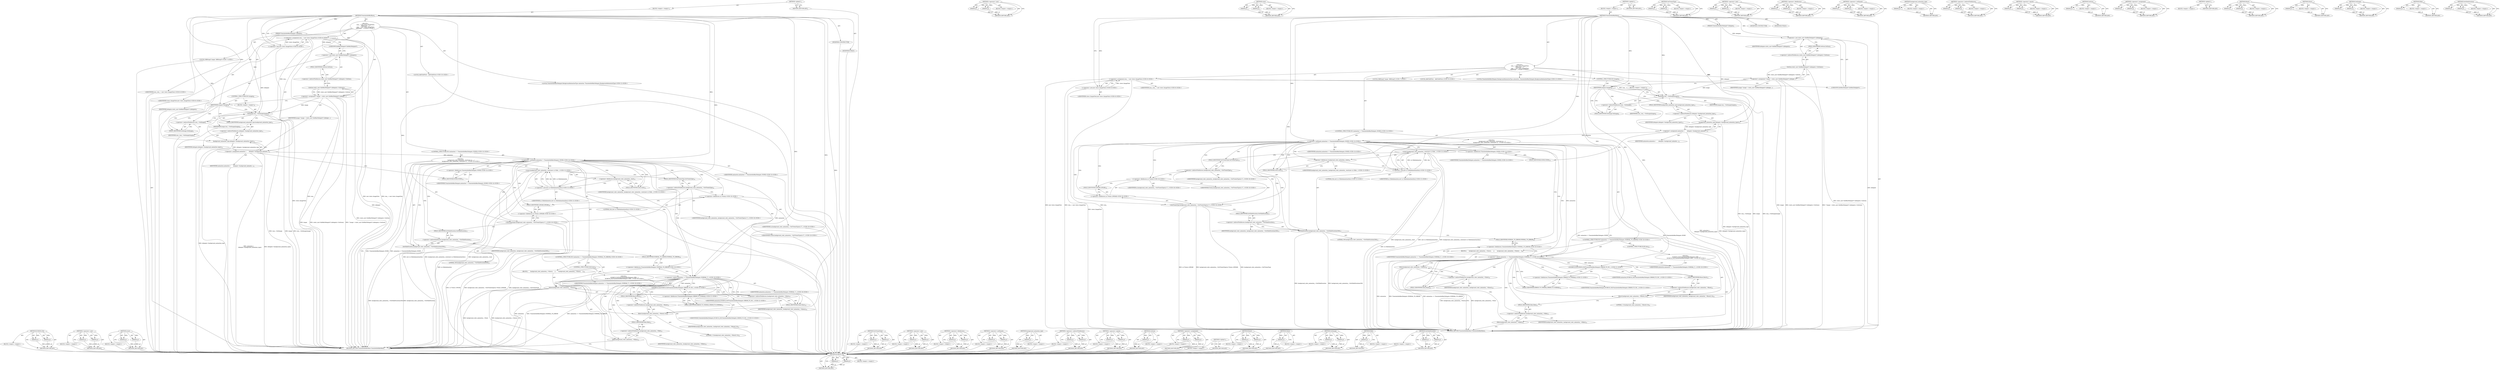 digraph "SetSlideDuration" {
vulnerable_201 [label=<(METHOD,DCHECK_EQ)>];
vulnerable_202 [label=<(PARAM,p1)>];
vulnerable_203 [label=<(PARAM,p2)>];
vulnerable_204 [label=<(BLOCK,&lt;empty&gt;,&lt;empty&gt;)>];
vulnerable_205 [label=<(METHOD_RETURN,ANY)>];
vulnerable_153 [label=<(METHOD,&lt;operator&gt;.cast)>];
vulnerable_154 [label=<(PARAM,p1)>];
vulnerable_155 [label=<(PARAM,p2)>];
vulnerable_156 [label=<(BLOCK,&lt;empty&gt;,&lt;empty&gt;)>];
vulnerable_157 [label=<(METHOD_RETURN,ANY)>];
vulnerable_177 [label=<(METHOD,reset)>];
vulnerable_178 [label=<(PARAM,p1)>];
vulnerable_179 [label=<(PARAM,p2)>];
vulnerable_180 [label=<(BLOCK,&lt;empty&gt;,&lt;empty&gt;)>];
vulnerable_181 [label=<(METHOD_RETURN,ANY)>];
vulnerable_6 [label=<(METHOD,&lt;global&gt;)<SUB>1</SUB>>];
vulnerable_7 [label=<(BLOCK,&lt;empty&gt;,&lt;empty&gt;)<SUB>1</SUB>>];
vulnerable_8 [label=<(METHOD,TranslateInfoBarBase)<SUB>1</SUB>>];
vulnerable_9 [label=<(PARAM,TranslateInfoBarDelegate* delegate)<SUB>2</SUB>>];
vulnerable_10 [label="<(BLOCK,{
   icon_ = new views::ImageView;
  SkBitmap* ...,{
   icon_ = new views::ImageView;
  SkBitmap* ...)<SUB>5</SUB>>"];
vulnerable_11 [label="<(&lt;operator&gt;.assignment,icon_ = new views::ImageView)<SUB>6</SUB>>"];
vulnerable_12 [label="<(IDENTIFIER,icon_,icon_ = new views::ImageView)<SUB>6</SUB>>"];
vulnerable_13 [label="<(&lt;operator&gt;.new,new views::ImageView)<SUB>6</SUB>>"];
vulnerable_14 [label="<(IDENTIFIER,views::ImageView,new views::ImageView)<SUB>6</SUB>>"];
vulnerable_15 [label="<(LOCAL,SkBitmap* image: SkBitmap*)<SUB>7</SUB>>"];
vulnerable_16 [label=<(&lt;operator&gt;.assignment,* image = static_cast&lt;InfoBarDelegate*&gt;(delegat...)<SUB>7</SUB>>];
vulnerable_17 [label=<(IDENTIFIER,image,* image = static_cast&lt;InfoBarDelegate*&gt;(delegat...)<SUB>7</SUB>>];
vulnerable_18 [label=<(GetIcon,static_cast&lt;InfoBarDelegate*&gt;(delegate)-&gt;GetIcon())<SUB>7</SUB>>];
vulnerable_19 [label=<(&lt;operator&gt;.indirectFieldAccess,static_cast&lt;InfoBarDelegate*&gt;(delegate)-&gt;GetIcon)<SUB>7</SUB>>];
vulnerable_20 [label=<(&lt;operator&gt;.cast,static_cast&lt;InfoBarDelegate*&gt;(delegate))<SUB>7</SUB>>];
vulnerable_21 [label=<(UNKNOWN,InfoBarDelegate*,InfoBarDelegate*)<SUB>7</SUB>>];
vulnerable_22 [label=<(IDENTIFIER,delegate,static_cast&lt;InfoBarDelegate*&gt;(delegate))<SUB>7</SUB>>];
vulnerable_23 [label=<(FIELD_IDENTIFIER,GetIcon,GetIcon)<SUB>7</SUB>>];
vulnerable_24 [label=<(CONTROL_STRUCTURE,IF,if (image))<SUB>8</SUB>>];
vulnerable_25 [label=<(IDENTIFIER,image,if (image))<SUB>8</SUB>>];
vulnerable_26 [label=<(BLOCK,&lt;empty&gt;,&lt;empty&gt;)<SUB>9</SUB>>];
vulnerable_27 [label=<(SetImage,icon_-&gt;SetImage(image))<SUB>9</SUB>>];
vulnerable_28 [label=<(&lt;operator&gt;.indirectFieldAccess,icon_-&gt;SetImage)<SUB>9</SUB>>];
vulnerable_29 [label=<(IDENTIFIER,icon_,icon_-&gt;SetImage(image))<SUB>9</SUB>>];
vulnerable_30 [label=<(FIELD_IDENTIFIER,SetImage,SetImage)<SUB>9</SUB>>];
vulnerable_31 [label=<(IDENTIFIER,image,icon_-&gt;SetImage(image))<SUB>9</SUB>>];
vulnerable_32 [label="<(LOCAL,AddChildView : AddChildView)<SUB>10</SUB>>"];
vulnerable_33 [label="<(LOCAL,TranslateInfoBarDelegate.BackgroundAnimationType animation: TranslateInfoBarDelegate.BackgroundAnimationType)<SUB>12</SUB>>"];
vulnerable_34 [label=<(&lt;operator&gt;.assignment,animation =
      delegate-&gt;background_animatio...)<SUB>12</SUB>>];
vulnerable_35 [label=<(IDENTIFIER,animation,animation =
      delegate-&gt;background_animatio...)<SUB>12</SUB>>];
vulnerable_36 [label=<(background_animation_type,delegate-&gt;background_animation_type())<SUB>13</SUB>>];
vulnerable_37 [label=<(&lt;operator&gt;.indirectFieldAccess,delegate-&gt;background_animation_type)<SUB>13</SUB>>];
vulnerable_38 [label=<(IDENTIFIER,delegate,delegate-&gt;background_animation_type())<SUB>13</SUB>>];
vulnerable_39 [label=<(FIELD_IDENTIFIER,background_animation_type,background_animation_type)<SUB>13</SUB>>];
vulnerable_40 [label="<(CONTROL_STRUCTURE,IF,if (animation != TranslateInfoBarDelegate::NONE))<SUB>14</SUB>>"];
vulnerable_41 [label="<(&lt;operator&gt;.notEquals,animation != TranslateInfoBarDelegate::NONE)<SUB>14</SUB>>"];
vulnerable_42 [label="<(IDENTIFIER,animation,animation != TranslateInfoBarDelegate::NONE)<SUB>14</SUB>>"];
vulnerable_43 [label="<(&lt;operator&gt;.fieldAccess,TranslateInfoBarDelegate::NONE)<SUB>14</SUB>>"];
vulnerable_44 [label="<(IDENTIFIER,TranslateInfoBarDelegate,animation != TranslateInfoBarDelegate::NONE)<SUB>14</SUB>>"];
vulnerable_45 [label=<(FIELD_IDENTIFIER,NONE,NONE)<SUB>14</SUB>>];
vulnerable_46 [label="<(BLOCK,{
    background_color_animation_.reset(new ui:...,{
    background_color_animation_.reset(new ui:...)<SUB>14</SUB>>"];
vulnerable_47 [label="<(reset,background_color_animation_.reset(new ui::Slide...)<SUB>15</SUB>>"];
vulnerable_48 [label=<(&lt;operator&gt;.fieldAccess,background_color_animation_.reset)<SUB>15</SUB>>];
vulnerable_49 [label="<(IDENTIFIER,background_color_animation_,background_color_animation_.reset(new ui::Slide...)<SUB>15</SUB>>"];
vulnerable_50 [label=<(FIELD_IDENTIFIER,reset,reset)<SUB>15</SUB>>];
vulnerable_51 [label="<(&lt;operator&gt;.new,new ui::SlideAnimation(this))<SUB>15</SUB>>"];
vulnerable_52 [label="<(IDENTIFIER,ui::SlideAnimation,new ui::SlideAnimation(this))<SUB>15</SUB>>"];
vulnerable_53 [label="<(LITERAL,this,new ui::SlideAnimation(this))<SUB>15</SUB>>"];
vulnerable_54 [label="<(SetTweenType,background_color_animation_-&gt;SetTweenType(ui::T...)<SUB>16</SUB>>"];
vulnerable_55 [label=<(&lt;operator&gt;.indirectFieldAccess,background_color_animation_-&gt;SetTweenType)<SUB>16</SUB>>];
vulnerable_56 [label="<(IDENTIFIER,background_color_animation_,background_color_animation_-&gt;SetTweenType(ui::T...)<SUB>16</SUB>>"];
vulnerable_57 [label=<(FIELD_IDENTIFIER,SetTweenType,SetTweenType)<SUB>16</SUB>>];
vulnerable_58 [label="<(&lt;operator&gt;.fieldAccess,ui::Tween::LINEAR)<SUB>16</SUB>>"];
vulnerable_59 [label="<(&lt;operator&gt;.fieldAccess,ui::Tween)<SUB>16</SUB>>"];
vulnerable_60 [label="<(IDENTIFIER,ui,background_color_animation_-&gt;SetTweenType(ui::T...)<SUB>16</SUB>>"];
vulnerable_61 [label="<(IDENTIFIER,Tween,background_color_animation_-&gt;SetTweenType(ui::T...)<SUB>16</SUB>>"];
vulnerable_62 [label=<(FIELD_IDENTIFIER,LINEAR,LINEAR)<SUB>16</SUB>>];
vulnerable_63 [label=<(SetSlideDuration,background_color_animation_-&gt;SetSlideDuration(500))<SUB>17</SUB>>];
vulnerable_64 [label=<(&lt;operator&gt;.indirectFieldAccess,background_color_animation_-&gt;SetSlideDuration)<SUB>17</SUB>>];
vulnerable_65 [label=<(IDENTIFIER,background_color_animation_,background_color_animation_-&gt;SetSlideDuration(500))<SUB>17</SUB>>];
vulnerable_66 [label=<(FIELD_IDENTIFIER,SetSlideDuration,SetSlideDuration)<SUB>17</SUB>>];
vulnerable_67 [label=<(LITERAL,500,background_color_animation_-&gt;SetSlideDuration(500))<SUB>17</SUB>>];
vulnerable_68 [label="<(CONTROL_STRUCTURE,IF,if (animation == TranslateInfoBarDelegate::NORMAL_TO_ERROR))<SUB>18</SUB>>"];
vulnerable_69 [label="<(&lt;operator&gt;.equals,animation == TranslateInfoBarDelegate::NORMAL_T...)<SUB>18</SUB>>"];
vulnerable_70 [label="<(IDENTIFIER,animation,animation == TranslateInfoBarDelegate::NORMAL_T...)<SUB>18</SUB>>"];
vulnerable_71 [label="<(&lt;operator&gt;.fieldAccess,TranslateInfoBarDelegate::NORMAL_TO_ERROR)<SUB>18</SUB>>"];
vulnerable_72 [label="<(IDENTIFIER,TranslateInfoBarDelegate,animation == TranslateInfoBarDelegate::NORMAL_T...)<SUB>18</SUB>>"];
vulnerable_73 [label=<(FIELD_IDENTIFIER,NORMAL_TO_ERROR,NORMAL_TO_ERROR)<SUB>18</SUB>>];
vulnerable_74 [label=<(BLOCK,{
      background_color_animation_-&gt;Show();
    },{
      background_color_animation_-&gt;Show();
    })<SUB>18</SUB>>];
vulnerable_75 [label=<(Show,background_color_animation_-&gt;Show())<SUB>19</SUB>>];
vulnerable_76 [label=<(&lt;operator&gt;.indirectFieldAccess,background_color_animation_-&gt;Show)<SUB>19</SUB>>];
vulnerable_77 [label=<(IDENTIFIER,background_color_animation_,background_color_animation_-&gt;Show())<SUB>19</SUB>>];
vulnerable_78 [label=<(FIELD_IDENTIFIER,Show,Show)<SUB>19</SUB>>];
vulnerable_79 [label=<(CONTROL_STRUCTURE,ELSE,else)<SUB>20</SUB>>];
vulnerable_80 [label="<(BLOCK,{
      DCHECK_EQ(TranslateInfoBarDelegate::ERR...,{
      DCHECK_EQ(TranslateInfoBarDelegate::ERR...)<SUB>20</SUB>>"];
vulnerable_81 [label="<(DCHECK_EQ,DCHECK_EQ(TranslateInfoBarDelegate::ERROR_TO_NO...)<SUB>21</SUB>>"];
vulnerable_82 [label="<(&lt;operator&gt;.fieldAccess,TranslateInfoBarDelegate::ERROR_TO_NORMAL)<SUB>21</SUB>>"];
vulnerable_83 [label="<(IDENTIFIER,TranslateInfoBarDelegate,DCHECK_EQ(TranslateInfoBarDelegate::ERROR_TO_NO...)<SUB>21</SUB>>"];
vulnerable_84 [label=<(FIELD_IDENTIFIER,ERROR_TO_NORMAL,ERROR_TO_NORMAL)<SUB>21</SUB>>];
vulnerable_85 [label="<(IDENTIFIER,animation,DCHECK_EQ(TranslateInfoBarDelegate::ERROR_TO_NO...)<SUB>21</SUB>>"];
vulnerable_86 [label=<(Reset,background_color_animation_-&gt;Reset(1.0))<SUB>22</SUB>>];
vulnerable_87 [label=<(&lt;operator&gt;.indirectFieldAccess,background_color_animation_-&gt;Reset)<SUB>22</SUB>>];
vulnerable_88 [label=<(IDENTIFIER,background_color_animation_,background_color_animation_-&gt;Reset(1.0))<SUB>22</SUB>>];
vulnerable_89 [label=<(FIELD_IDENTIFIER,Reset,Reset)<SUB>22</SUB>>];
vulnerable_90 [label=<(LITERAL,1.0,background_color_animation_-&gt;Reset(1.0))<SUB>22</SUB>>];
vulnerable_91 [label=<(Hide,background_color_animation_-&gt;Hide())<SUB>23</SUB>>];
vulnerable_92 [label=<(&lt;operator&gt;.indirectFieldAccess,background_color_animation_-&gt;Hide)<SUB>23</SUB>>];
vulnerable_93 [label=<(IDENTIFIER,background_color_animation_,background_color_animation_-&gt;Hide())<SUB>23</SUB>>];
vulnerable_94 [label=<(FIELD_IDENTIFIER,Hide,Hide)<SUB>23</SUB>>];
vulnerable_95 [label=<(MODIFIER,CONSTRUCTOR)>];
vulnerable_96 [label=<(MODIFIER,PUBLIC)>];
vulnerable_97 [label=<(METHOD_RETURN,TranslateInfoBarBase.TranslateInfoBarBase)<SUB>1</SUB>>];
vulnerable_99 [label=<(METHOD_RETURN,ANY)<SUB>1</SUB>>];
vulnerable_182 [label=<(METHOD,SetTweenType)>];
vulnerable_183 [label=<(PARAM,p1)>];
vulnerable_184 [label=<(PARAM,p2)>];
vulnerable_185 [label=<(BLOCK,&lt;empty&gt;,&lt;empty&gt;)>];
vulnerable_186 [label=<(METHOD_RETURN,ANY)>];
vulnerable_139 [label=<(METHOD,&lt;operator&gt;.new)>];
vulnerable_140 [label=<(PARAM,p1)>];
vulnerable_141 [label=<(PARAM,p2)>];
vulnerable_142 [label=<(BLOCK,&lt;empty&gt;,&lt;empty&gt;)>];
vulnerable_143 [label=<(METHOD_RETURN,ANY)>];
vulnerable_172 [label=<(METHOD,&lt;operator&gt;.fieldAccess)>];
vulnerable_173 [label=<(PARAM,p1)>];
vulnerable_174 [label=<(PARAM,p2)>];
vulnerable_175 [label=<(BLOCK,&lt;empty&gt;,&lt;empty&gt;)>];
vulnerable_176 [label=<(METHOD_RETURN,ANY)>];
vulnerable_167 [label=<(METHOD,&lt;operator&gt;.notEquals)>];
vulnerable_168 [label=<(PARAM,p1)>];
vulnerable_169 [label=<(PARAM,p2)>];
vulnerable_170 [label=<(BLOCK,&lt;empty&gt;,&lt;empty&gt;)>];
vulnerable_171 [label=<(METHOD_RETURN,ANY)>];
vulnerable_163 [label=<(METHOD,background_animation_type)>];
vulnerable_164 [label=<(PARAM,p1)>];
vulnerable_165 [label=<(BLOCK,&lt;empty&gt;,&lt;empty&gt;)>];
vulnerable_166 [label=<(METHOD_RETURN,ANY)>];
vulnerable_148 [label=<(METHOD,&lt;operator&gt;.indirectFieldAccess)>];
vulnerable_149 [label=<(PARAM,p1)>];
vulnerable_150 [label=<(PARAM,p2)>];
vulnerable_151 [label=<(BLOCK,&lt;empty&gt;,&lt;empty&gt;)>];
vulnerable_152 [label=<(METHOD_RETURN,ANY)>];
vulnerable_192 [label=<(METHOD,&lt;operator&gt;.equals)>];
vulnerable_193 [label=<(PARAM,p1)>];
vulnerable_194 [label=<(PARAM,p2)>];
vulnerable_195 [label=<(BLOCK,&lt;empty&gt;,&lt;empty&gt;)>];
vulnerable_196 [label=<(METHOD_RETURN,ANY)>];
vulnerable_144 [label=<(METHOD,GetIcon)>];
vulnerable_145 [label=<(PARAM,p1)>];
vulnerable_146 [label=<(BLOCK,&lt;empty&gt;,&lt;empty&gt;)>];
vulnerable_147 [label=<(METHOD_RETURN,ANY)>];
vulnerable_134 [label=<(METHOD,&lt;operator&gt;.assignment)>];
vulnerable_135 [label=<(PARAM,p1)>];
vulnerable_136 [label=<(PARAM,p2)>];
vulnerable_137 [label=<(BLOCK,&lt;empty&gt;,&lt;empty&gt;)>];
vulnerable_138 [label=<(METHOD_RETURN,ANY)>];
vulnerable_128 [label=<(METHOD,&lt;global&gt;)<SUB>1</SUB>>];
vulnerable_129 [label=<(BLOCK,&lt;empty&gt;,&lt;empty&gt;)>];
vulnerable_130 [label=<(METHOD_RETURN,ANY)>];
vulnerable_206 [label=<(METHOD,Reset)>];
vulnerable_207 [label=<(PARAM,p1)>];
vulnerable_208 [label=<(PARAM,p2)>];
vulnerable_209 [label=<(BLOCK,&lt;empty&gt;,&lt;empty&gt;)>];
vulnerable_210 [label=<(METHOD_RETURN,ANY)>];
vulnerable_197 [label=<(METHOD,Show)>];
vulnerable_198 [label=<(PARAM,p1)>];
vulnerable_199 [label=<(BLOCK,&lt;empty&gt;,&lt;empty&gt;)>];
vulnerable_200 [label=<(METHOD_RETURN,ANY)>];
vulnerable_158 [label=<(METHOD,SetImage)>];
vulnerable_159 [label=<(PARAM,p1)>];
vulnerable_160 [label=<(PARAM,p2)>];
vulnerable_161 [label=<(BLOCK,&lt;empty&gt;,&lt;empty&gt;)>];
vulnerable_162 [label=<(METHOD_RETURN,ANY)>];
vulnerable_211 [label=<(METHOD,Hide)>];
vulnerable_212 [label=<(PARAM,p1)>];
vulnerable_213 [label=<(BLOCK,&lt;empty&gt;,&lt;empty&gt;)>];
vulnerable_214 [label=<(METHOD_RETURN,ANY)>];
vulnerable_187 [label=<(METHOD,SetSlideDuration)>];
vulnerable_188 [label=<(PARAM,p1)>];
vulnerable_189 [label=<(PARAM,p2)>];
vulnerable_190 [label=<(BLOCK,&lt;empty&gt;,&lt;empty&gt;)>];
vulnerable_191 [label=<(METHOD_RETURN,ANY)>];
fixed_201 [label=<(METHOD,DCHECK_EQ)>];
fixed_202 [label=<(PARAM,p1)>];
fixed_203 [label=<(PARAM,p2)>];
fixed_204 [label=<(BLOCK,&lt;empty&gt;,&lt;empty&gt;)>];
fixed_205 [label=<(METHOD_RETURN,ANY)>];
fixed_153 [label=<(METHOD,&lt;operator&gt;.cast)>];
fixed_154 [label=<(PARAM,p1)>];
fixed_155 [label=<(PARAM,p2)>];
fixed_156 [label=<(BLOCK,&lt;empty&gt;,&lt;empty&gt;)>];
fixed_157 [label=<(METHOD_RETURN,ANY)>];
fixed_177 [label=<(METHOD,reset)>];
fixed_178 [label=<(PARAM,p1)>];
fixed_179 [label=<(PARAM,p2)>];
fixed_180 [label=<(BLOCK,&lt;empty&gt;,&lt;empty&gt;)>];
fixed_181 [label=<(METHOD_RETURN,ANY)>];
fixed_6 [label=<(METHOD,&lt;global&gt;)<SUB>1</SUB>>];
fixed_7 [label=<(BLOCK,&lt;empty&gt;,&lt;empty&gt;)<SUB>1</SUB>>];
fixed_8 [label=<(METHOD,TranslateInfoBarBase)<SUB>1</SUB>>];
fixed_9 [label=<(PARAM,TranslateInfoBarDelegate* delegate)<SUB>2</SUB>>];
fixed_10 [label="<(BLOCK,{
   icon_ = new views::ImageView;
  SkBitmap* ...,{
   icon_ = new views::ImageView;
  SkBitmap* ...)<SUB>5</SUB>>"];
fixed_11 [label="<(&lt;operator&gt;.assignment,icon_ = new views::ImageView)<SUB>6</SUB>>"];
fixed_12 [label="<(IDENTIFIER,icon_,icon_ = new views::ImageView)<SUB>6</SUB>>"];
fixed_13 [label="<(&lt;operator&gt;.new,new views::ImageView)<SUB>6</SUB>>"];
fixed_14 [label="<(IDENTIFIER,views::ImageView,new views::ImageView)<SUB>6</SUB>>"];
fixed_15 [label="<(LOCAL,SkBitmap* image: SkBitmap*)<SUB>7</SUB>>"];
fixed_16 [label=<(&lt;operator&gt;.assignment,* image = static_cast&lt;InfoBarDelegate*&gt;(delegat...)<SUB>7</SUB>>];
fixed_17 [label=<(IDENTIFIER,image,* image = static_cast&lt;InfoBarDelegate*&gt;(delegat...)<SUB>7</SUB>>];
fixed_18 [label=<(GetIcon,static_cast&lt;InfoBarDelegate*&gt;(delegate)-&gt;GetIcon())<SUB>7</SUB>>];
fixed_19 [label=<(&lt;operator&gt;.indirectFieldAccess,static_cast&lt;InfoBarDelegate*&gt;(delegate)-&gt;GetIcon)<SUB>7</SUB>>];
fixed_20 [label=<(&lt;operator&gt;.cast,static_cast&lt;InfoBarDelegate*&gt;(delegate))<SUB>7</SUB>>];
fixed_21 [label=<(UNKNOWN,InfoBarDelegate*,InfoBarDelegate*)<SUB>7</SUB>>];
fixed_22 [label=<(IDENTIFIER,delegate,static_cast&lt;InfoBarDelegate*&gt;(delegate))<SUB>7</SUB>>];
fixed_23 [label=<(FIELD_IDENTIFIER,GetIcon,GetIcon)<SUB>7</SUB>>];
fixed_24 [label=<(CONTROL_STRUCTURE,IF,if (image))<SUB>8</SUB>>];
fixed_25 [label=<(IDENTIFIER,image,if (image))<SUB>8</SUB>>];
fixed_26 [label=<(BLOCK,&lt;empty&gt;,&lt;empty&gt;)<SUB>9</SUB>>];
fixed_27 [label=<(SetImage,icon_-&gt;SetImage(image))<SUB>9</SUB>>];
fixed_28 [label=<(&lt;operator&gt;.indirectFieldAccess,icon_-&gt;SetImage)<SUB>9</SUB>>];
fixed_29 [label=<(IDENTIFIER,icon_,icon_-&gt;SetImage(image))<SUB>9</SUB>>];
fixed_30 [label=<(FIELD_IDENTIFIER,SetImage,SetImage)<SUB>9</SUB>>];
fixed_31 [label=<(IDENTIFIER,image,icon_-&gt;SetImage(image))<SUB>9</SUB>>];
fixed_32 [label="<(LOCAL,AddChildView : AddChildView)<SUB>10</SUB>>"];
fixed_33 [label="<(LOCAL,TranslateInfoBarDelegate.BackgroundAnimationType animation: TranslateInfoBarDelegate.BackgroundAnimationType)<SUB>12</SUB>>"];
fixed_34 [label=<(&lt;operator&gt;.assignment,animation =
      delegate-&gt;background_animatio...)<SUB>12</SUB>>];
fixed_35 [label=<(IDENTIFIER,animation,animation =
      delegate-&gt;background_animatio...)<SUB>12</SUB>>];
fixed_36 [label=<(background_animation_type,delegate-&gt;background_animation_type())<SUB>13</SUB>>];
fixed_37 [label=<(&lt;operator&gt;.indirectFieldAccess,delegate-&gt;background_animation_type)<SUB>13</SUB>>];
fixed_38 [label=<(IDENTIFIER,delegate,delegate-&gt;background_animation_type())<SUB>13</SUB>>];
fixed_39 [label=<(FIELD_IDENTIFIER,background_animation_type,background_animation_type)<SUB>13</SUB>>];
fixed_40 [label="<(CONTROL_STRUCTURE,IF,if (animation != TranslateInfoBarDelegate::NONE))<SUB>14</SUB>>"];
fixed_41 [label="<(&lt;operator&gt;.notEquals,animation != TranslateInfoBarDelegate::NONE)<SUB>14</SUB>>"];
fixed_42 [label="<(IDENTIFIER,animation,animation != TranslateInfoBarDelegate::NONE)<SUB>14</SUB>>"];
fixed_43 [label="<(&lt;operator&gt;.fieldAccess,TranslateInfoBarDelegate::NONE)<SUB>14</SUB>>"];
fixed_44 [label="<(IDENTIFIER,TranslateInfoBarDelegate,animation != TranslateInfoBarDelegate::NONE)<SUB>14</SUB>>"];
fixed_45 [label=<(FIELD_IDENTIFIER,NONE,NONE)<SUB>14</SUB>>];
fixed_46 [label="<(BLOCK,{
    background_color_animation_.reset(new ui:...,{
    background_color_animation_.reset(new ui:...)<SUB>14</SUB>>"];
fixed_47 [label="<(reset,background_color_animation_.reset(new ui::Slide...)<SUB>15</SUB>>"];
fixed_48 [label=<(&lt;operator&gt;.fieldAccess,background_color_animation_.reset)<SUB>15</SUB>>];
fixed_49 [label="<(IDENTIFIER,background_color_animation_,background_color_animation_.reset(new ui::Slide...)<SUB>15</SUB>>"];
fixed_50 [label=<(FIELD_IDENTIFIER,reset,reset)<SUB>15</SUB>>];
fixed_51 [label="<(&lt;operator&gt;.new,new ui::SlideAnimation(this))<SUB>15</SUB>>"];
fixed_52 [label="<(IDENTIFIER,ui::SlideAnimation,new ui::SlideAnimation(this))<SUB>15</SUB>>"];
fixed_53 [label="<(LITERAL,this,new ui::SlideAnimation(this))<SUB>15</SUB>>"];
fixed_54 [label="<(SetTweenType,background_color_animation_-&gt;SetTweenType(ui::T...)<SUB>16</SUB>>"];
fixed_55 [label=<(&lt;operator&gt;.indirectFieldAccess,background_color_animation_-&gt;SetTweenType)<SUB>16</SUB>>];
fixed_56 [label="<(IDENTIFIER,background_color_animation_,background_color_animation_-&gt;SetTweenType(ui::T...)<SUB>16</SUB>>"];
fixed_57 [label=<(FIELD_IDENTIFIER,SetTweenType,SetTweenType)<SUB>16</SUB>>];
fixed_58 [label="<(&lt;operator&gt;.fieldAccess,ui::Tween::LINEAR)<SUB>16</SUB>>"];
fixed_59 [label="<(&lt;operator&gt;.fieldAccess,ui::Tween)<SUB>16</SUB>>"];
fixed_60 [label="<(IDENTIFIER,ui,background_color_animation_-&gt;SetTweenType(ui::T...)<SUB>16</SUB>>"];
fixed_61 [label="<(IDENTIFIER,Tween,background_color_animation_-&gt;SetTweenType(ui::T...)<SUB>16</SUB>>"];
fixed_62 [label=<(FIELD_IDENTIFIER,LINEAR,LINEAR)<SUB>16</SUB>>];
fixed_63 [label=<(SetSlideDuration,background_color_animation_-&gt;SetSlideDuration(500))<SUB>17</SUB>>];
fixed_64 [label=<(&lt;operator&gt;.indirectFieldAccess,background_color_animation_-&gt;SetSlideDuration)<SUB>17</SUB>>];
fixed_65 [label=<(IDENTIFIER,background_color_animation_,background_color_animation_-&gt;SetSlideDuration(500))<SUB>17</SUB>>];
fixed_66 [label=<(FIELD_IDENTIFIER,SetSlideDuration,SetSlideDuration)<SUB>17</SUB>>];
fixed_67 [label=<(LITERAL,500,background_color_animation_-&gt;SetSlideDuration(500))<SUB>17</SUB>>];
fixed_68 [label="<(CONTROL_STRUCTURE,IF,if (animation == TranslateInfoBarDelegate::NORMAL_TO_ERROR))<SUB>18</SUB>>"];
fixed_69 [label="<(&lt;operator&gt;.equals,animation == TranslateInfoBarDelegate::NORMAL_T...)<SUB>18</SUB>>"];
fixed_70 [label="<(IDENTIFIER,animation,animation == TranslateInfoBarDelegate::NORMAL_T...)<SUB>18</SUB>>"];
fixed_71 [label="<(&lt;operator&gt;.fieldAccess,TranslateInfoBarDelegate::NORMAL_TO_ERROR)<SUB>18</SUB>>"];
fixed_72 [label="<(IDENTIFIER,TranslateInfoBarDelegate,animation == TranslateInfoBarDelegate::NORMAL_T...)<SUB>18</SUB>>"];
fixed_73 [label=<(FIELD_IDENTIFIER,NORMAL_TO_ERROR,NORMAL_TO_ERROR)<SUB>18</SUB>>];
fixed_74 [label=<(BLOCK,{
      background_color_animation_-&gt;Show();
    },{
      background_color_animation_-&gt;Show();
    })<SUB>18</SUB>>];
fixed_75 [label=<(Show,background_color_animation_-&gt;Show())<SUB>19</SUB>>];
fixed_76 [label=<(&lt;operator&gt;.indirectFieldAccess,background_color_animation_-&gt;Show)<SUB>19</SUB>>];
fixed_77 [label=<(IDENTIFIER,background_color_animation_,background_color_animation_-&gt;Show())<SUB>19</SUB>>];
fixed_78 [label=<(FIELD_IDENTIFIER,Show,Show)<SUB>19</SUB>>];
fixed_79 [label=<(CONTROL_STRUCTURE,ELSE,else)<SUB>20</SUB>>];
fixed_80 [label="<(BLOCK,{
      DCHECK_EQ(TranslateInfoBarDelegate::ERR...,{
      DCHECK_EQ(TranslateInfoBarDelegate::ERR...)<SUB>20</SUB>>"];
fixed_81 [label="<(DCHECK_EQ,DCHECK_EQ(TranslateInfoBarDelegate::ERROR_TO_NO...)<SUB>21</SUB>>"];
fixed_82 [label="<(&lt;operator&gt;.fieldAccess,TranslateInfoBarDelegate::ERROR_TO_NORMAL)<SUB>21</SUB>>"];
fixed_83 [label="<(IDENTIFIER,TranslateInfoBarDelegate,DCHECK_EQ(TranslateInfoBarDelegate::ERROR_TO_NO...)<SUB>21</SUB>>"];
fixed_84 [label=<(FIELD_IDENTIFIER,ERROR_TO_NORMAL,ERROR_TO_NORMAL)<SUB>21</SUB>>];
fixed_85 [label="<(IDENTIFIER,animation,DCHECK_EQ(TranslateInfoBarDelegate::ERROR_TO_NO...)<SUB>21</SUB>>"];
fixed_86 [label=<(Reset,background_color_animation_-&gt;Reset(1.0))<SUB>22</SUB>>];
fixed_87 [label=<(&lt;operator&gt;.indirectFieldAccess,background_color_animation_-&gt;Reset)<SUB>22</SUB>>];
fixed_88 [label=<(IDENTIFIER,background_color_animation_,background_color_animation_-&gt;Reset(1.0))<SUB>22</SUB>>];
fixed_89 [label=<(FIELD_IDENTIFIER,Reset,Reset)<SUB>22</SUB>>];
fixed_90 [label=<(LITERAL,1.0,background_color_animation_-&gt;Reset(1.0))<SUB>22</SUB>>];
fixed_91 [label=<(Hide,background_color_animation_-&gt;Hide())<SUB>23</SUB>>];
fixed_92 [label=<(&lt;operator&gt;.indirectFieldAccess,background_color_animation_-&gt;Hide)<SUB>23</SUB>>];
fixed_93 [label=<(IDENTIFIER,background_color_animation_,background_color_animation_-&gt;Hide())<SUB>23</SUB>>];
fixed_94 [label=<(FIELD_IDENTIFIER,Hide,Hide)<SUB>23</SUB>>];
fixed_95 [label=<(MODIFIER,CONSTRUCTOR)>];
fixed_96 [label=<(MODIFIER,PUBLIC)>];
fixed_97 [label=<(METHOD_RETURN,TranslateInfoBarBase.TranslateInfoBarBase)<SUB>1</SUB>>];
fixed_99 [label=<(METHOD_RETURN,ANY)<SUB>1</SUB>>];
fixed_182 [label=<(METHOD,SetTweenType)>];
fixed_183 [label=<(PARAM,p1)>];
fixed_184 [label=<(PARAM,p2)>];
fixed_185 [label=<(BLOCK,&lt;empty&gt;,&lt;empty&gt;)>];
fixed_186 [label=<(METHOD_RETURN,ANY)>];
fixed_139 [label=<(METHOD,&lt;operator&gt;.new)>];
fixed_140 [label=<(PARAM,p1)>];
fixed_141 [label=<(PARAM,p2)>];
fixed_142 [label=<(BLOCK,&lt;empty&gt;,&lt;empty&gt;)>];
fixed_143 [label=<(METHOD_RETURN,ANY)>];
fixed_172 [label=<(METHOD,&lt;operator&gt;.fieldAccess)>];
fixed_173 [label=<(PARAM,p1)>];
fixed_174 [label=<(PARAM,p2)>];
fixed_175 [label=<(BLOCK,&lt;empty&gt;,&lt;empty&gt;)>];
fixed_176 [label=<(METHOD_RETURN,ANY)>];
fixed_167 [label=<(METHOD,&lt;operator&gt;.notEquals)>];
fixed_168 [label=<(PARAM,p1)>];
fixed_169 [label=<(PARAM,p2)>];
fixed_170 [label=<(BLOCK,&lt;empty&gt;,&lt;empty&gt;)>];
fixed_171 [label=<(METHOD_RETURN,ANY)>];
fixed_163 [label=<(METHOD,background_animation_type)>];
fixed_164 [label=<(PARAM,p1)>];
fixed_165 [label=<(BLOCK,&lt;empty&gt;,&lt;empty&gt;)>];
fixed_166 [label=<(METHOD_RETURN,ANY)>];
fixed_148 [label=<(METHOD,&lt;operator&gt;.indirectFieldAccess)>];
fixed_149 [label=<(PARAM,p1)>];
fixed_150 [label=<(PARAM,p2)>];
fixed_151 [label=<(BLOCK,&lt;empty&gt;,&lt;empty&gt;)>];
fixed_152 [label=<(METHOD_RETURN,ANY)>];
fixed_192 [label=<(METHOD,&lt;operator&gt;.equals)>];
fixed_193 [label=<(PARAM,p1)>];
fixed_194 [label=<(PARAM,p2)>];
fixed_195 [label=<(BLOCK,&lt;empty&gt;,&lt;empty&gt;)>];
fixed_196 [label=<(METHOD_RETURN,ANY)>];
fixed_144 [label=<(METHOD,GetIcon)>];
fixed_145 [label=<(PARAM,p1)>];
fixed_146 [label=<(BLOCK,&lt;empty&gt;,&lt;empty&gt;)>];
fixed_147 [label=<(METHOD_RETURN,ANY)>];
fixed_134 [label=<(METHOD,&lt;operator&gt;.assignment)>];
fixed_135 [label=<(PARAM,p1)>];
fixed_136 [label=<(PARAM,p2)>];
fixed_137 [label=<(BLOCK,&lt;empty&gt;,&lt;empty&gt;)>];
fixed_138 [label=<(METHOD_RETURN,ANY)>];
fixed_128 [label=<(METHOD,&lt;global&gt;)<SUB>1</SUB>>];
fixed_129 [label=<(BLOCK,&lt;empty&gt;,&lt;empty&gt;)>];
fixed_130 [label=<(METHOD_RETURN,ANY)>];
fixed_206 [label=<(METHOD,Reset)>];
fixed_207 [label=<(PARAM,p1)>];
fixed_208 [label=<(PARAM,p2)>];
fixed_209 [label=<(BLOCK,&lt;empty&gt;,&lt;empty&gt;)>];
fixed_210 [label=<(METHOD_RETURN,ANY)>];
fixed_197 [label=<(METHOD,Show)>];
fixed_198 [label=<(PARAM,p1)>];
fixed_199 [label=<(BLOCK,&lt;empty&gt;,&lt;empty&gt;)>];
fixed_200 [label=<(METHOD_RETURN,ANY)>];
fixed_158 [label=<(METHOD,SetImage)>];
fixed_159 [label=<(PARAM,p1)>];
fixed_160 [label=<(PARAM,p2)>];
fixed_161 [label=<(BLOCK,&lt;empty&gt;,&lt;empty&gt;)>];
fixed_162 [label=<(METHOD_RETURN,ANY)>];
fixed_211 [label=<(METHOD,Hide)>];
fixed_212 [label=<(PARAM,p1)>];
fixed_213 [label=<(BLOCK,&lt;empty&gt;,&lt;empty&gt;)>];
fixed_214 [label=<(METHOD_RETURN,ANY)>];
fixed_187 [label=<(METHOD,SetSlideDuration)>];
fixed_188 [label=<(PARAM,p1)>];
fixed_189 [label=<(PARAM,p2)>];
fixed_190 [label=<(BLOCK,&lt;empty&gt;,&lt;empty&gt;)>];
fixed_191 [label=<(METHOD_RETURN,ANY)>];
vulnerable_201 -> vulnerable_202  [key=0, label="AST: "];
vulnerable_201 -> vulnerable_202  [key=1, label="DDG: "];
vulnerable_201 -> vulnerable_204  [key=0, label="AST: "];
vulnerable_201 -> vulnerable_203  [key=0, label="AST: "];
vulnerable_201 -> vulnerable_203  [key=1, label="DDG: "];
vulnerable_201 -> vulnerable_205  [key=0, label="AST: "];
vulnerable_201 -> vulnerable_205  [key=1, label="CFG: "];
vulnerable_202 -> vulnerable_205  [key=0, label="DDG: p1"];
vulnerable_203 -> vulnerable_205  [key=0, label="DDG: p2"];
vulnerable_153 -> vulnerable_154  [key=0, label="AST: "];
vulnerable_153 -> vulnerable_154  [key=1, label="DDG: "];
vulnerable_153 -> vulnerable_156  [key=0, label="AST: "];
vulnerable_153 -> vulnerable_155  [key=0, label="AST: "];
vulnerable_153 -> vulnerable_155  [key=1, label="DDG: "];
vulnerable_153 -> vulnerable_157  [key=0, label="AST: "];
vulnerable_153 -> vulnerable_157  [key=1, label="CFG: "];
vulnerable_154 -> vulnerable_157  [key=0, label="DDG: p1"];
vulnerable_155 -> vulnerable_157  [key=0, label="DDG: p2"];
vulnerable_177 -> vulnerable_178  [key=0, label="AST: "];
vulnerable_177 -> vulnerable_178  [key=1, label="DDG: "];
vulnerable_177 -> vulnerable_180  [key=0, label="AST: "];
vulnerable_177 -> vulnerable_179  [key=0, label="AST: "];
vulnerable_177 -> vulnerable_179  [key=1, label="DDG: "];
vulnerable_177 -> vulnerable_181  [key=0, label="AST: "];
vulnerable_177 -> vulnerable_181  [key=1, label="CFG: "];
vulnerable_178 -> vulnerable_181  [key=0, label="DDG: p1"];
vulnerable_179 -> vulnerable_181  [key=0, label="DDG: p2"];
vulnerable_6 -> vulnerable_7  [key=0, label="AST: "];
vulnerable_6 -> vulnerable_99  [key=0, label="AST: "];
vulnerable_6 -> vulnerable_99  [key=1, label="CFG: "];
vulnerable_7 -> vulnerable_8  [key=0, label="AST: "];
vulnerable_8 -> vulnerable_9  [key=0, label="AST: "];
vulnerable_8 -> vulnerable_9  [key=1, label="DDG: "];
vulnerable_8 -> vulnerable_10  [key=0, label="AST: "];
vulnerable_8 -> vulnerable_95  [key=0, label="AST: "];
vulnerable_8 -> vulnerable_96  [key=0, label="AST: "];
vulnerable_8 -> vulnerable_97  [key=0, label="AST: "];
vulnerable_8 -> vulnerable_13  [key=0, label="CFG: "];
vulnerable_8 -> vulnerable_13  [key=1, label="DDG: "];
vulnerable_8 -> vulnerable_25  [key=0, label="DDG: "];
vulnerable_8 -> vulnerable_36  [key=0, label="DDG: "];
vulnerable_8 -> vulnerable_41  [key=0, label="DDG: "];
vulnerable_8 -> vulnerable_27  [key=0, label="DDG: "];
vulnerable_8 -> vulnerable_63  [key=0, label="DDG: "];
vulnerable_8 -> vulnerable_20  [key=0, label="DDG: "];
vulnerable_8 -> vulnerable_51  [key=0, label="DDG: "];
vulnerable_8 -> vulnerable_69  [key=0, label="DDG: "];
vulnerable_8 -> vulnerable_81  [key=0, label="DDG: "];
vulnerable_8 -> vulnerable_86  [key=0, label="DDG: "];
vulnerable_9 -> vulnerable_36  [key=0, label="DDG: delegate"];
vulnerable_9 -> vulnerable_20  [key=0, label="DDG: delegate"];
vulnerable_10 -> vulnerable_11  [key=0, label="AST: "];
vulnerable_10 -> vulnerable_15  [key=0, label="AST: "];
vulnerable_10 -> vulnerable_16  [key=0, label="AST: "];
vulnerable_10 -> vulnerable_24  [key=0, label="AST: "];
vulnerable_10 -> vulnerable_32  [key=0, label="AST: "];
vulnerable_10 -> vulnerable_33  [key=0, label="AST: "];
vulnerable_10 -> vulnerable_34  [key=0, label="AST: "];
vulnerable_10 -> vulnerable_40  [key=0, label="AST: "];
vulnerable_11 -> vulnerable_12  [key=0, label="AST: "];
vulnerable_11 -> vulnerable_13  [key=0, label="AST: "];
vulnerable_11 -> vulnerable_21  [key=0, label="CFG: "];
vulnerable_11 -> vulnerable_97  [key=0, label="DDG: icon_"];
vulnerable_11 -> vulnerable_97  [key=1, label="DDG: new views::ImageView"];
vulnerable_11 -> vulnerable_97  [key=2, label="DDG: icon_ = new views::ImageView"];
vulnerable_11 -> vulnerable_27  [key=0, label="DDG: icon_"];
vulnerable_13 -> vulnerable_14  [key=0, label="AST: "];
vulnerable_13 -> vulnerable_11  [key=0, label="CFG: "];
vulnerable_13 -> vulnerable_11  [key=1, label="DDG: views::ImageView"];
vulnerable_13 -> vulnerable_97  [key=0, label="DDG: views::ImageView"];
vulnerable_16 -> vulnerable_17  [key=0, label="AST: "];
vulnerable_16 -> vulnerable_18  [key=0, label="AST: "];
vulnerable_16 -> vulnerable_25  [key=0, label="CFG: "];
vulnerable_16 -> vulnerable_97  [key=0, label="DDG: image"];
vulnerable_16 -> vulnerable_97  [key=1, label="DDG: static_cast&lt;InfoBarDelegate*&gt;(delegate)-&gt;GetIcon()"];
vulnerable_16 -> vulnerable_97  [key=2, label="DDG: * image = static_cast&lt;InfoBarDelegate*&gt;(delegate)-&gt;GetIcon()"];
vulnerable_16 -> vulnerable_27  [key=0, label="DDG: image"];
vulnerable_18 -> vulnerable_19  [key=0, label="AST: "];
vulnerable_18 -> vulnerable_16  [key=0, label="CFG: "];
vulnerable_18 -> vulnerable_16  [key=1, label="DDG: static_cast&lt;InfoBarDelegate*&gt;(delegate)-&gt;GetIcon"];
vulnerable_18 -> vulnerable_97  [key=0, label="DDG: static_cast&lt;InfoBarDelegate*&gt;(delegate)-&gt;GetIcon"];
vulnerable_19 -> vulnerable_20  [key=0, label="AST: "];
vulnerable_19 -> vulnerable_23  [key=0, label="AST: "];
vulnerable_19 -> vulnerable_18  [key=0, label="CFG: "];
vulnerable_20 -> vulnerable_21  [key=0, label="AST: "];
vulnerable_20 -> vulnerable_22  [key=0, label="AST: "];
vulnerable_20 -> vulnerable_23  [key=0, label="CFG: "];
vulnerable_20 -> vulnerable_97  [key=0, label="DDG: delegate"];
vulnerable_21 -> vulnerable_20  [key=0, label="CFG: "];
vulnerable_23 -> vulnerable_19  [key=0, label="CFG: "];
vulnerable_24 -> vulnerable_25  [key=0, label="AST: "];
vulnerable_24 -> vulnerable_26  [key=0, label="AST: "];
vulnerable_25 -> vulnerable_30  [key=0, label="CFG: "];
vulnerable_25 -> vulnerable_30  [key=1, label="CDG: "];
vulnerable_25 -> vulnerable_39  [key=0, label="CFG: "];
vulnerable_25 -> vulnerable_28  [key=0, label="CDG: "];
vulnerable_25 -> vulnerable_27  [key=0, label="CDG: "];
vulnerable_26 -> vulnerable_27  [key=0, label="AST: "];
vulnerable_27 -> vulnerable_28  [key=0, label="AST: "];
vulnerable_27 -> vulnerable_31  [key=0, label="AST: "];
vulnerable_27 -> vulnerable_39  [key=0, label="CFG: "];
vulnerable_27 -> vulnerable_97  [key=0, label="DDG: icon_-&gt;SetImage"];
vulnerable_27 -> vulnerable_97  [key=1, label="DDG: image"];
vulnerable_27 -> vulnerable_97  [key=2, label="DDG: icon_-&gt;SetImage(image)"];
vulnerable_28 -> vulnerable_29  [key=0, label="AST: "];
vulnerable_28 -> vulnerable_30  [key=0, label="AST: "];
vulnerable_28 -> vulnerable_27  [key=0, label="CFG: "];
vulnerable_30 -> vulnerable_28  [key=0, label="CFG: "];
vulnerable_34 -> vulnerable_35  [key=0, label="AST: "];
vulnerable_34 -> vulnerable_36  [key=0, label="AST: "];
vulnerable_34 -> vulnerable_45  [key=0, label="CFG: "];
vulnerable_34 -> vulnerable_97  [key=0, label="DDG: delegate-&gt;background_animation_type()"];
vulnerable_34 -> vulnerable_97  [key=1, label="DDG: animation =
      delegate-&gt;background_animation_type()"];
vulnerable_34 -> vulnerable_41  [key=0, label="DDG: animation"];
vulnerable_36 -> vulnerable_37  [key=0, label="AST: "];
vulnerable_36 -> vulnerable_34  [key=0, label="CFG: "];
vulnerable_36 -> vulnerable_34  [key=1, label="DDG: delegate-&gt;background_animation_type"];
vulnerable_36 -> vulnerable_97  [key=0, label="DDG: delegate-&gt;background_animation_type"];
vulnerable_37 -> vulnerable_38  [key=0, label="AST: "];
vulnerable_37 -> vulnerable_39  [key=0, label="AST: "];
vulnerable_37 -> vulnerable_36  [key=0, label="CFG: "];
vulnerable_39 -> vulnerable_37  [key=0, label="CFG: "];
vulnerable_40 -> vulnerable_41  [key=0, label="AST: "];
vulnerable_40 -> vulnerable_46  [key=0, label="AST: "];
vulnerable_41 -> vulnerable_42  [key=0, label="AST: "];
vulnerable_41 -> vulnerable_43  [key=0, label="AST: "];
vulnerable_41 -> vulnerable_97  [key=0, label="CFG: "];
vulnerable_41 -> vulnerable_97  [key=1, label="DDG: TranslateInfoBarDelegate::NONE"];
vulnerable_41 -> vulnerable_97  [key=2, label="DDG: animation != TranslateInfoBarDelegate::NONE"];
vulnerable_41 -> vulnerable_50  [key=0, label="CFG: "];
vulnerable_41 -> vulnerable_50  [key=1, label="CDG: "];
vulnerable_41 -> vulnerable_69  [key=0, label="DDG: animation"];
vulnerable_41 -> vulnerable_69  [key=1, label="CDG: "];
vulnerable_41 -> vulnerable_47  [key=0, label="CDG: "];
vulnerable_41 -> vulnerable_48  [key=0, label="CDG: "];
vulnerable_41 -> vulnerable_73  [key=0, label="CDG: "];
vulnerable_41 -> vulnerable_64  [key=0, label="CDG: "];
vulnerable_41 -> vulnerable_51  [key=0, label="CDG: "];
vulnerable_41 -> vulnerable_57  [key=0, label="CDG: "];
vulnerable_41 -> vulnerable_66  [key=0, label="CDG: "];
vulnerable_41 -> vulnerable_59  [key=0, label="CDG: "];
vulnerable_41 -> vulnerable_54  [key=0, label="CDG: "];
vulnerable_41 -> vulnerable_58  [key=0, label="CDG: "];
vulnerable_41 -> vulnerable_71  [key=0, label="CDG: "];
vulnerable_41 -> vulnerable_63  [key=0, label="CDG: "];
vulnerable_41 -> vulnerable_55  [key=0, label="CDG: "];
vulnerable_41 -> vulnerable_62  [key=0, label="CDG: "];
vulnerable_43 -> vulnerable_44  [key=0, label="AST: "];
vulnerable_43 -> vulnerable_45  [key=0, label="AST: "];
vulnerable_43 -> vulnerable_41  [key=0, label="CFG: "];
vulnerable_45 -> vulnerable_43  [key=0, label="CFG: "];
vulnerable_46 -> vulnerable_47  [key=0, label="AST: "];
vulnerable_46 -> vulnerable_54  [key=0, label="AST: "];
vulnerable_46 -> vulnerable_63  [key=0, label="AST: "];
vulnerable_46 -> vulnerable_68  [key=0, label="AST: "];
vulnerable_47 -> vulnerable_48  [key=0, label="AST: "];
vulnerable_47 -> vulnerable_51  [key=0, label="AST: "];
vulnerable_47 -> vulnerable_57  [key=0, label="CFG: "];
vulnerable_47 -> vulnerable_97  [key=0, label="DDG: background_color_animation_.reset"];
vulnerable_47 -> vulnerable_97  [key=1, label="DDG: new ui::SlideAnimation(this)"];
vulnerable_47 -> vulnerable_97  [key=2, label="DDG: background_color_animation_.reset(new ui::SlideAnimation(this))"];
vulnerable_48 -> vulnerable_49  [key=0, label="AST: "];
vulnerable_48 -> vulnerable_50  [key=0, label="AST: "];
vulnerable_48 -> vulnerable_51  [key=0, label="CFG: "];
vulnerable_50 -> vulnerable_48  [key=0, label="CFG: "];
vulnerable_51 -> vulnerable_52  [key=0, label="AST: "];
vulnerable_51 -> vulnerable_53  [key=0, label="AST: "];
vulnerable_51 -> vulnerable_47  [key=0, label="CFG: "];
vulnerable_51 -> vulnerable_47  [key=1, label="DDG: ui::SlideAnimation"];
vulnerable_51 -> vulnerable_47  [key=2, label="DDG: this"];
vulnerable_51 -> vulnerable_97  [key=0, label="DDG: ui::SlideAnimation"];
vulnerable_54 -> vulnerable_55  [key=0, label="AST: "];
vulnerable_54 -> vulnerable_58  [key=0, label="AST: "];
vulnerable_54 -> vulnerable_66  [key=0, label="CFG: "];
vulnerable_54 -> vulnerable_97  [key=0, label="DDG: background_color_animation_-&gt;SetTweenType"];
vulnerable_54 -> vulnerable_97  [key=1, label="DDG: ui::Tween::LINEAR"];
vulnerable_54 -> vulnerable_97  [key=2, label="DDG: background_color_animation_-&gt;SetTweenType(ui::Tween::LINEAR)"];
vulnerable_55 -> vulnerable_56  [key=0, label="AST: "];
vulnerable_55 -> vulnerable_57  [key=0, label="AST: "];
vulnerable_55 -> vulnerable_59  [key=0, label="CFG: "];
vulnerable_57 -> vulnerable_55  [key=0, label="CFG: "];
vulnerable_58 -> vulnerable_59  [key=0, label="AST: "];
vulnerable_58 -> vulnerable_62  [key=0, label="AST: "];
vulnerable_58 -> vulnerable_54  [key=0, label="CFG: "];
vulnerable_59 -> vulnerable_60  [key=0, label="AST: "];
vulnerable_59 -> vulnerable_61  [key=0, label="AST: "];
vulnerable_59 -> vulnerable_62  [key=0, label="CFG: "];
vulnerable_62 -> vulnerable_58  [key=0, label="CFG: "];
vulnerable_63 -> vulnerable_64  [key=0, label="AST: "];
vulnerable_63 -> vulnerable_67  [key=0, label="AST: "];
vulnerable_63 -> vulnerable_73  [key=0, label="CFG: "];
vulnerable_63 -> vulnerable_97  [key=0, label="DDG: background_color_animation_-&gt;SetSlideDuration"];
vulnerable_63 -> vulnerable_97  [key=1, label="DDG: background_color_animation_-&gt;SetSlideDuration(500)"];
vulnerable_64 -> vulnerable_65  [key=0, label="AST: "];
vulnerable_64 -> vulnerable_66  [key=0, label="AST: "];
vulnerable_64 -> vulnerable_63  [key=0, label="CFG: "];
vulnerable_66 -> vulnerable_64  [key=0, label="CFG: "];
vulnerable_68 -> vulnerable_69  [key=0, label="AST: "];
vulnerable_68 -> vulnerable_74  [key=0, label="AST: "];
vulnerable_68 -> vulnerable_79  [key=0, label="AST: "];
vulnerable_69 -> vulnerable_70  [key=0, label="AST: "];
vulnerable_69 -> vulnerable_71  [key=0, label="AST: "];
vulnerable_69 -> vulnerable_78  [key=0, label="CFG: "];
vulnerable_69 -> vulnerable_78  [key=1, label="CDG: "];
vulnerable_69 -> vulnerable_84  [key=0, label="CFG: "];
vulnerable_69 -> vulnerable_84  [key=1, label="CDG: "];
vulnerable_69 -> vulnerable_97  [key=0, label="DDG: animation"];
vulnerable_69 -> vulnerable_97  [key=1, label="DDG: TranslateInfoBarDelegate::NORMAL_TO_ERROR"];
vulnerable_69 -> vulnerable_97  [key=2, label="DDG: animation == TranslateInfoBarDelegate::NORMAL_TO_ERROR"];
vulnerable_69 -> vulnerable_81  [key=0, label="DDG: animation"];
vulnerable_69 -> vulnerable_81  [key=1, label="CDG: "];
vulnerable_69 -> vulnerable_94  [key=0, label="CDG: "];
vulnerable_69 -> vulnerable_89  [key=0, label="CDG: "];
vulnerable_69 -> vulnerable_75  [key=0, label="CDG: "];
vulnerable_69 -> vulnerable_92  [key=0, label="CDG: "];
vulnerable_69 -> vulnerable_76  [key=0, label="CDG: "];
vulnerable_69 -> vulnerable_87  [key=0, label="CDG: "];
vulnerable_69 -> vulnerable_91  [key=0, label="CDG: "];
vulnerable_69 -> vulnerable_82  [key=0, label="CDG: "];
vulnerable_69 -> vulnerable_86  [key=0, label="CDG: "];
vulnerable_71 -> vulnerable_72  [key=0, label="AST: "];
vulnerable_71 -> vulnerable_73  [key=0, label="AST: "];
vulnerable_71 -> vulnerable_69  [key=0, label="CFG: "];
vulnerable_73 -> vulnerable_71  [key=0, label="CFG: "];
vulnerable_74 -> vulnerable_75  [key=0, label="AST: "];
vulnerable_75 -> vulnerable_76  [key=0, label="AST: "];
vulnerable_75 -> vulnerable_97  [key=0, label="CFG: "];
vulnerable_75 -> vulnerable_97  [key=1, label="DDG: background_color_animation_-&gt;Show"];
vulnerable_75 -> vulnerable_97  [key=2, label="DDG: background_color_animation_-&gt;Show()"];
vulnerable_76 -> vulnerable_77  [key=0, label="AST: "];
vulnerable_76 -> vulnerable_78  [key=0, label="AST: "];
vulnerable_76 -> vulnerable_75  [key=0, label="CFG: "];
vulnerable_78 -> vulnerable_76  [key=0, label="CFG: "];
vulnerable_79 -> vulnerable_80  [key=0, label="AST: "];
vulnerable_80 -> vulnerable_81  [key=0, label="AST: "];
vulnerable_80 -> vulnerable_86  [key=0, label="AST: "];
vulnerable_80 -> vulnerable_91  [key=0, label="AST: "];
vulnerable_81 -> vulnerable_82  [key=0, label="AST: "];
vulnerable_81 -> vulnerable_85  [key=0, label="AST: "];
vulnerable_81 -> vulnerable_89  [key=0, label="CFG: "];
vulnerable_82 -> vulnerable_83  [key=0, label="AST: "];
vulnerable_82 -> vulnerable_84  [key=0, label="AST: "];
vulnerable_82 -> vulnerable_81  [key=0, label="CFG: "];
vulnerable_84 -> vulnerable_82  [key=0, label="CFG: "];
vulnerable_86 -> vulnerable_87  [key=0, label="AST: "];
vulnerable_86 -> vulnerable_90  [key=0, label="AST: "];
vulnerable_86 -> vulnerable_94  [key=0, label="CFG: "];
vulnerable_87 -> vulnerable_88  [key=0, label="AST: "];
vulnerable_87 -> vulnerable_89  [key=0, label="AST: "];
vulnerable_87 -> vulnerable_86  [key=0, label="CFG: "];
vulnerable_89 -> vulnerable_87  [key=0, label="CFG: "];
vulnerable_91 -> vulnerable_92  [key=0, label="AST: "];
vulnerable_91 -> vulnerable_97  [key=0, label="CFG: "];
vulnerable_92 -> vulnerable_93  [key=0, label="AST: "];
vulnerable_92 -> vulnerable_94  [key=0, label="AST: "];
vulnerable_92 -> vulnerable_91  [key=0, label="CFG: "];
vulnerable_94 -> vulnerable_92  [key=0, label="CFG: "];
vulnerable_182 -> vulnerable_183  [key=0, label="AST: "];
vulnerable_182 -> vulnerable_183  [key=1, label="DDG: "];
vulnerable_182 -> vulnerable_185  [key=0, label="AST: "];
vulnerable_182 -> vulnerable_184  [key=0, label="AST: "];
vulnerable_182 -> vulnerable_184  [key=1, label="DDG: "];
vulnerable_182 -> vulnerable_186  [key=0, label="AST: "];
vulnerable_182 -> vulnerable_186  [key=1, label="CFG: "];
vulnerable_183 -> vulnerable_186  [key=0, label="DDG: p1"];
vulnerable_184 -> vulnerable_186  [key=0, label="DDG: p2"];
vulnerable_139 -> vulnerable_140  [key=0, label="AST: "];
vulnerable_139 -> vulnerable_140  [key=1, label="DDG: "];
vulnerable_139 -> vulnerable_142  [key=0, label="AST: "];
vulnerable_139 -> vulnerable_141  [key=0, label="AST: "];
vulnerable_139 -> vulnerable_141  [key=1, label="DDG: "];
vulnerable_139 -> vulnerable_143  [key=0, label="AST: "];
vulnerable_139 -> vulnerable_143  [key=1, label="CFG: "];
vulnerable_140 -> vulnerable_143  [key=0, label="DDG: p1"];
vulnerable_141 -> vulnerable_143  [key=0, label="DDG: p2"];
vulnerable_172 -> vulnerable_173  [key=0, label="AST: "];
vulnerable_172 -> vulnerable_173  [key=1, label="DDG: "];
vulnerable_172 -> vulnerable_175  [key=0, label="AST: "];
vulnerable_172 -> vulnerable_174  [key=0, label="AST: "];
vulnerable_172 -> vulnerable_174  [key=1, label="DDG: "];
vulnerable_172 -> vulnerable_176  [key=0, label="AST: "];
vulnerable_172 -> vulnerable_176  [key=1, label="CFG: "];
vulnerable_173 -> vulnerable_176  [key=0, label="DDG: p1"];
vulnerable_174 -> vulnerable_176  [key=0, label="DDG: p2"];
vulnerable_167 -> vulnerable_168  [key=0, label="AST: "];
vulnerable_167 -> vulnerable_168  [key=1, label="DDG: "];
vulnerable_167 -> vulnerable_170  [key=0, label="AST: "];
vulnerable_167 -> vulnerable_169  [key=0, label="AST: "];
vulnerable_167 -> vulnerable_169  [key=1, label="DDG: "];
vulnerable_167 -> vulnerable_171  [key=0, label="AST: "];
vulnerable_167 -> vulnerable_171  [key=1, label="CFG: "];
vulnerable_168 -> vulnerable_171  [key=0, label="DDG: p1"];
vulnerable_169 -> vulnerable_171  [key=0, label="DDG: p2"];
vulnerable_163 -> vulnerable_164  [key=0, label="AST: "];
vulnerable_163 -> vulnerable_164  [key=1, label="DDG: "];
vulnerable_163 -> vulnerable_165  [key=0, label="AST: "];
vulnerable_163 -> vulnerable_166  [key=0, label="AST: "];
vulnerable_163 -> vulnerable_166  [key=1, label="CFG: "];
vulnerable_164 -> vulnerable_166  [key=0, label="DDG: p1"];
vulnerable_148 -> vulnerable_149  [key=0, label="AST: "];
vulnerable_148 -> vulnerable_149  [key=1, label="DDG: "];
vulnerable_148 -> vulnerable_151  [key=0, label="AST: "];
vulnerable_148 -> vulnerable_150  [key=0, label="AST: "];
vulnerable_148 -> vulnerable_150  [key=1, label="DDG: "];
vulnerable_148 -> vulnerable_152  [key=0, label="AST: "];
vulnerable_148 -> vulnerable_152  [key=1, label="CFG: "];
vulnerable_149 -> vulnerable_152  [key=0, label="DDG: p1"];
vulnerable_150 -> vulnerable_152  [key=0, label="DDG: p2"];
vulnerable_192 -> vulnerable_193  [key=0, label="AST: "];
vulnerable_192 -> vulnerable_193  [key=1, label="DDG: "];
vulnerable_192 -> vulnerable_195  [key=0, label="AST: "];
vulnerable_192 -> vulnerable_194  [key=0, label="AST: "];
vulnerable_192 -> vulnerable_194  [key=1, label="DDG: "];
vulnerable_192 -> vulnerable_196  [key=0, label="AST: "];
vulnerable_192 -> vulnerable_196  [key=1, label="CFG: "];
vulnerable_193 -> vulnerable_196  [key=0, label="DDG: p1"];
vulnerable_194 -> vulnerable_196  [key=0, label="DDG: p2"];
vulnerable_144 -> vulnerable_145  [key=0, label="AST: "];
vulnerable_144 -> vulnerable_145  [key=1, label="DDG: "];
vulnerable_144 -> vulnerable_146  [key=0, label="AST: "];
vulnerable_144 -> vulnerable_147  [key=0, label="AST: "];
vulnerable_144 -> vulnerable_147  [key=1, label="CFG: "];
vulnerable_145 -> vulnerable_147  [key=0, label="DDG: p1"];
vulnerable_134 -> vulnerable_135  [key=0, label="AST: "];
vulnerable_134 -> vulnerable_135  [key=1, label="DDG: "];
vulnerable_134 -> vulnerable_137  [key=0, label="AST: "];
vulnerable_134 -> vulnerable_136  [key=0, label="AST: "];
vulnerable_134 -> vulnerable_136  [key=1, label="DDG: "];
vulnerable_134 -> vulnerable_138  [key=0, label="AST: "];
vulnerable_134 -> vulnerable_138  [key=1, label="CFG: "];
vulnerable_135 -> vulnerable_138  [key=0, label="DDG: p1"];
vulnerable_136 -> vulnerable_138  [key=0, label="DDG: p2"];
vulnerable_128 -> vulnerable_129  [key=0, label="AST: "];
vulnerable_128 -> vulnerable_130  [key=0, label="AST: "];
vulnerable_128 -> vulnerable_130  [key=1, label="CFG: "];
vulnerable_206 -> vulnerable_207  [key=0, label="AST: "];
vulnerable_206 -> vulnerable_207  [key=1, label="DDG: "];
vulnerable_206 -> vulnerable_209  [key=0, label="AST: "];
vulnerable_206 -> vulnerable_208  [key=0, label="AST: "];
vulnerable_206 -> vulnerable_208  [key=1, label="DDG: "];
vulnerable_206 -> vulnerable_210  [key=0, label="AST: "];
vulnerable_206 -> vulnerable_210  [key=1, label="CFG: "];
vulnerable_207 -> vulnerable_210  [key=0, label="DDG: p1"];
vulnerable_208 -> vulnerable_210  [key=0, label="DDG: p2"];
vulnerable_197 -> vulnerable_198  [key=0, label="AST: "];
vulnerable_197 -> vulnerable_198  [key=1, label="DDG: "];
vulnerable_197 -> vulnerable_199  [key=0, label="AST: "];
vulnerable_197 -> vulnerable_200  [key=0, label="AST: "];
vulnerable_197 -> vulnerable_200  [key=1, label="CFG: "];
vulnerable_198 -> vulnerable_200  [key=0, label="DDG: p1"];
vulnerable_158 -> vulnerable_159  [key=0, label="AST: "];
vulnerable_158 -> vulnerable_159  [key=1, label="DDG: "];
vulnerable_158 -> vulnerable_161  [key=0, label="AST: "];
vulnerable_158 -> vulnerable_160  [key=0, label="AST: "];
vulnerable_158 -> vulnerable_160  [key=1, label="DDG: "];
vulnerable_158 -> vulnerable_162  [key=0, label="AST: "];
vulnerable_158 -> vulnerable_162  [key=1, label="CFG: "];
vulnerable_159 -> vulnerable_162  [key=0, label="DDG: p1"];
vulnerable_160 -> vulnerable_162  [key=0, label="DDG: p2"];
vulnerable_211 -> vulnerable_212  [key=0, label="AST: "];
vulnerable_211 -> vulnerable_212  [key=1, label="DDG: "];
vulnerable_211 -> vulnerable_213  [key=0, label="AST: "];
vulnerable_211 -> vulnerable_214  [key=0, label="AST: "];
vulnerable_211 -> vulnerable_214  [key=1, label="CFG: "];
vulnerable_212 -> vulnerable_214  [key=0, label="DDG: p1"];
vulnerable_187 -> vulnerable_188  [key=0, label="AST: "];
vulnerable_187 -> vulnerable_188  [key=1, label="DDG: "];
vulnerable_187 -> vulnerable_190  [key=0, label="AST: "];
vulnerable_187 -> vulnerable_189  [key=0, label="AST: "];
vulnerable_187 -> vulnerable_189  [key=1, label="DDG: "];
vulnerable_187 -> vulnerable_191  [key=0, label="AST: "];
vulnerable_187 -> vulnerable_191  [key=1, label="CFG: "];
vulnerable_188 -> vulnerable_191  [key=0, label="DDG: p1"];
vulnerable_189 -> vulnerable_191  [key=0, label="DDG: p2"];
fixed_201 -> fixed_202  [key=0, label="AST: "];
fixed_201 -> fixed_202  [key=1, label="DDG: "];
fixed_201 -> fixed_204  [key=0, label="AST: "];
fixed_201 -> fixed_203  [key=0, label="AST: "];
fixed_201 -> fixed_203  [key=1, label="DDG: "];
fixed_201 -> fixed_205  [key=0, label="AST: "];
fixed_201 -> fixed_205  [key=1, label="CFG: "];
fixed_202 -> fixed_205  [key=0, label="DDG: p1"];
fixed_203 -> fixed_205  [key=0, label="DDG: p2"];
fixed_204 -> vulnerable_201  [key=0];
fixed_205 -> vulnerable_201  [key=0];
fixed_153 -> fixed_154  [key=0, label="AST: "];
fixed_153 -> fixed_154  [key=1, label="DDG: "];
fixed_153 -> fixed_156  [key=0, label="AST: "];
fixed_153 -> fixed_155  [key=0, label="AST: "];
fixed_153 -> fixed_155  [key=1, label="DDG: "];
fixed_153 -> fixed_157  [key=0, label="AST: "];
fixed_153 -> fixed_157  [key=1, label="CFG: "];
fixed_154 -> fixed_157  [key=0, label="DDG: p1"];
fixed_155 -> fixed_157  [key=0, label="DDG: p2"];
fixed_156 -> vulnerable_201  [key=0];
fixed_157 -> vulnerable_201  [key=0];
fixed_177 -> fixed_178  [key=0, label="AST: "];
fixed_177 -> fixed_178  [key=1, label="DDG: "];
fixed_177 -> fixed_180  [key=0, label="AST: "];
fixed_177 -> fixed_179  [key=0, label="AST: "];
fixed_177 -> fixed_179  [key=1, label="DDG: "];
fixed_177 -> fixed_181  [key=0, label="AST: "];
fixed_177 -> fixed_181  [key=1, label="CFG: "];
fixed_178 -> fixed_181  [key=0, label="DDG: p1"];
fixed_179 -> fixed_181  [key=0, label="DDG: p2"];
fixed_180 -> vulnerable_201  [key=0];
fixed_181 -> vulnerable_201  [key=0];
fixed_6 -> fixed_7  [key=0, label="AST: "];
fixed_6 -> fixed_99  [key=0, label="AST: "];
fixed_6 -> fixed_99  [key=1, label="CFG: "];
fixed_7 -> fixed_8  [key=0, label="AST: "];
fixed_8 -> fixed_9  [key=0, label="AST: "];
fixed_8 -> fixed_9  [key=1, label="DDG: "];
fixed_8 -> fixed_10  [key=0, label="AST: "];
fixed_8 -> fixed_95  [key=0, label="AST: "];
fixed_8 -> fixed_96  [key=0, label="AST: "];
fixed_8 -> fixed_97  [key=0, label="AST: "];
fixed_8 -> fixed_13  [key=0, label="CFG: "];
fixed_8 -> fixed_13  [key=1, label="DDG: "];
fixed_8 -> fixed_25  [key=0, label="DDG: "];
fixed_8 -> fixed_36  [key=0, label="DDG: "];
fixed_8 -> fixed_41  [key=0, label="DDG: "];
fixed_8 -> fixed_27  [key=0, label="DDG: "];
fixed_8 -> fixed_63  [key=0, label="DDG: "];
fixed_8 -> fixed_20  [key=0, label="DDG: "];
fixed_8 -> fixed_51  [key=0, label="DDG: "];
fixed_8 -> fixed_69  [key=0, label="DDG: "];
fixed_8 -> fixed_81  [key=0, label="DDG: "];
fixed_8 -> fixed_86  [key=0, label="DDG: "];
fixed_9 -> fixed_36  [key=0, label="DDG: delegate"];
fixed_9 -> fixed_20  [key=0, label="DDG: delegate"];
fixed_10 -> fixed_11  [key=0, label="AST: "];
fixed_10 -> fixed_15  [key=0, label="AST: "];
fixed_10 -> fixed_16  [key=0, label="AST: "];
fixed_10 -> fixed_24  [key=0, label="AST: "];
fixed_10 -> fixed_32  [key=0, label="AST: "];
fixed_10 -> fixed_33  [key=0, label="AST: "];
fixed_10 -> fixed_34  [key=0, label="AST: "];
fixed_10 -> fixed_40  [key=0, label="AST: "];
fixed_11 -> fixed_12  [key=0, label="AST: "];
fixed_11 -> fixed_13  [key=0, label="AST: "];
fixed_11 -> fixed_21  [key=0, label="CFG: "];
fixed_11 -> fixed_97  [key=0, label="DDG: icon_"];
fixed_11 -> fixed_97  [key=1, label="DDG: new views::ImageView"];
fixed_11 -> fixed_97  [key=2, label="DDG: icon_ = new views::ImageView"];
fixed_11 -> fixed_27  [key=0, label="DDG: icon_"];
fixed_12 -> vulnerable_201  [key=0];
fixed_13 -> fixed_14  [key=0, label="AST: "];
fixed_13 -> fixed_11  [key=0, label="CFG: "];
fixed_13 -> fixed_11  [key=1, label="DDG: views::ImageView"];
fixed_13 -> fixed_97  [key=0, label="DDG: views::ImageView"];
fixed_14 -> vulnerable_201  [key=0];
fixed_15 -> vulnerable_201  [key=0];
fixed_16 -> fixed_17  [key=0, label="AST: "];
fixed_16 -> fixed_18  [key=0, label="AST: "];
fixed_16 -> fixed_25  [key=0, label="CFG: "];
fixed_16 -> fixed_97  [key=0, label="DDG: image"];
fixed_16 -> fixed_97  [key=1, label="DDG: static_cast&lt;InfoBarDelegate*&gt;(delegate)-&gt;GetIcon()"];
fixed_16 -> fixed_97  [key=2, label="DDG: * image = static_cast&lt;InfoBarDelegate*&gt;(delegate)-&gt;GetIcon()"];
fixed_16 -> fixed_27  [key=0, label="DDG: image"];
fixed_17 -> vulnerable_201  [key=0];
fixed_18 -> fixed_19  [key=0, label="AST: "];
fixed_18 -> fixed_16  [key=0, label="CFG: "];
fixed_18 -> fixed_16  [key=1, label="DDG: static_cast&lt;InfoBarDelegate*&gt;(delegate)-&gt;GetIcon"];
fixed_18 -> fixed_97  [key=0, label="DDG: static_cast&lt;InfoBarDelegate*&gt;(delegate)-&gt;GetIcon"];
fixed_19 -> fixed_20  [key=0, label="AST: "];
fixed_19 -> fixed_23  [key=0, label="AST: "];
fixed_19 -> fixed_18  [key=0, label="CFG: "];
fixed_20 -> fixed_21  [key=0, label="AST: "];
fixed_20 -> fixed_22  [key=0, label="AST: "];
fixed_20 -> fixed_23  [key=0, label="CFG: "];
fixed_20 -> fixed_97  [key=0, label="DDG: delegate"];
fixed_21 -> fixed_20  [key=0, label="CFG: "];
fixed_22 -> vulnerable_201  [key=0];
fixed_23 -> fixed_19  [key=0, label="CFG: "];
fixed_24 -> fixed_25  [key=0, label="AST: "];
fixed_24 -> fixed_26  [key=0, label="AST: "];
fixed_25 -> fixed_30  [key=0, label="CFG: "];
fixed_25 -> fixed_30  [key=1, label="CDG: "];
fixed_25 -> fixed_39  [key=0, label="CFG: "];
fixed_25 -> fixed_28  [key=0, label="CDG: "];
fixed_25 -> fixed_27  [key=0, label="CDG: "];
fixed_26 -> fixed_27  [key=0, label="AST: "];
fixed_27 -> fixed_28  [key=0, label="AST: "];
fixed_27 -> fixed_31  [key=0, label="AST: "];
fixed_27 -> fixed_39  [key=0, label="CFG: "];
fixed_27 -> fixed_97  [key=0, label="DDG: icon_-&gt;SetImage"];
fixed_27 -> fixed_97  [key=1, label="DDG: image"];
fixed_27 -> fixed_97  [key=2, label="DDG: icon_-&gt;SetImage(image)"];
fixed_28 -> fixed_29  [key=0, label="AST: "];
fixed_28 -> fixed_30  [key=0, label="AST: "];
fixed_28 -> fixed_27  [key=0, label="CFG: "];
fixed_29 -> vulnerable_201  [key=0];
fixed_30 -> fixed_28  [key=0, label="CFG: "];
fixed_31 -> vulnerable_201  [key=0];
fixed_32 -> vulnerable_201  [key=0];
fixed_33 -> vulnerable_201  [key=0];
fixed_34 -> fixed_35  [key=0, label="AST: "];
fixed_34 -> fixed_36  [key=0, label="AST: "];
fixed_34 -> fixed_45  [key=0, label="CFG: "];
fixed_34 -> fixed_97  [key=0, label="DDG: delegate-&gt;background_animation_type()"];
fixed_34 -> fixed_97  [key=1, label="DDG: animation =
      delegate-&gt;background_animation_type()"];
fixed_34 -> fixed_41  [key=0, label="DDG: animation"];
fixed_35 -> vulnerable_201  [key=0];
fixed_36 -> fixed_37  [key=0, label="AST: "];
fixed_36 -> fixed_34  [key=0, label="CFG: "];
fixed_36 -> fixed_34  [key=1, label="DDG: delegate-&gt;background_animation_type"];
fixed_36 -> fixed_97  [key=0, label="DDG: delegate-&gt;background_animation_type"];
fixed_37 -> fixed_38  [key=0, label="AST: "];
fixed_37 -> fixed_39  [key=0, label="AST: "];
fixed_37 -> fixed_36  [key=0, label="CFG: "];
fixed_38 -> vulnerable_201  [key=0];
fixed_39 -> fixed_37  [key=0, label="CFG: "];
fixed_40 -> fixed_41  [key=0, label="AST: "];
fixed_40 -> fixed_46  [key=0, label="AST: "];
fixed_41 -> fixed_42  [key=0, label="AST: "];
fixed_41 -> fixed_43  [key=0, label="AST: "];
fixed_41 -> fixed_97  [key=0, label="CFG: "];
fixed_41 -> fixed_97  [key=1, label="DDG: TranslateInfoBarDelegate::NONE"];
fixed_41 -> fixed_97  [key=2, label="DDG: animation != TranslateInfoBarDelegate::NONE"];
fixed_41 -> fixed_50  [key=0, label="CFG: "];
fixed_41 -> fixed_50  [key=1, label="CDG: "];
fixed_41 -> fixed_69  [key=0, label="DDG: animation"];
fixed_41 -> fixed_69  [key=1, label="CDG: "];
fixed_41 -> fixed_47  [key=0, label="CDG: "];
fixed_41 -> fixed_48  [key=0, label="CDG: "];
fixed_41 -> fixed_73  [key=0, label="CDG: "];
fixed_41 -> fixed_64  [key=0, label="CDG: "];
fixed_41 -> fixed_51  [key=0, label="CDG: "];
fixed_41 -> fixed_57  [key=0, label="CDG: "];
fixed_41 -> fixed_66  [key=0, label="CDG: "];
fixed_41 -> fixed_59  [key=0, label="CDG: "];
fixed_41 -> fixed_54  [key=0, label="CDG: "];
fixed_41 -> fixed_58  [key=0, label="CDG: "];
fixed_41 -> fixed_71  [key=0, label="CDG: "];
fixed_41 -> fixed_63  [key=0, label="CDG: "];
fixed_41 -> fixed_55  [key=0, label="CDG: "];
fixed_41 -> fixed_62  [key=0, label="CDG: "];
fixed_42 -> vulnerable_201  [key=0];
fixed_43 -> fixed_44  [key=0, label="AST: "];
fixed_43 -> fixed_45  [key=0, label="AST: "];
fixed_43 -> fixed_41  [key=0, label="CFG: "];
fixed_44 -> vulnerable_201  [key=0];
fixed_45 -> fixed_43  [key=0, label="CFG: "];
fixed_46 -> fixed_47  [key=0, label="AST: "];
fixed_46 -> fixed_54  [key=0, label="AST: "];
fixed_46 -> fixed_63  [key=0, label="AST: "];
fixed_46 -> fixed_68  [key=0, label="AST: "];
fixed_47 -> fixed_48  [key=0, label="AST: "];
fixed_47 -> fixed_51  [key=0, label="AST: "];
fixed_47 -> fixed_57  [key=0, label="CFG: "];
fixed_47 -> fixed_97  [key=0, label="DDG: background_color_animation_.reset"];
fixed_47 -> fixed_97  [key=1, label="DDG: new ui::SlideAnimation(this)"];
fixed_47 -> fixed_97  [key=2, label="DDG: background_color_animation_.reset(new ui::SlideAnimation(this))"];
fixed_48 -> fixed_49  [key=0, label="AST: "];
fixed_48 -> fixed_50  [key=0, label="AST: "];
fixed_48 -> fixed_51  [key=0, label="CFG: "];
fixed_49 -> vulnerable_201  [key=0];
fixed_50 -> fixed_48  [key=0, label="CFG: "];
fixed_51 -> fixed_52  [key=0, label="AST: "];
fixed_51 -> fixed_53  [key=0, label="AST: "];
fixed_51 -> fixed_47  [key=0, label="CFG: "];
fixed_51 -> fixed_47  [key=1, label="DDG: ui::SlideAnimation"];
fixed_51 -> fixed_47  [key=2, label="DDG: this"];
fixed_51 -> fixed_97  [key=0, label="DDG: ui::SlideAnimation"];
fixed_52 -> vulnerable_201  [key=0];
fixed_53 -> vulnerable_201  [key=0];
fixed_54 -> fixed_55  [key=0, label="AST: "];
fixed_54 -> fixed_58  [key=0, label="AST: "];
fixed_54 -> fixed_66  [key=0, label="CFG: "];
fixed_54 -> fixed_97  [key=0, label="DDG: background_color_animation_-&gt;SetTweenType"];
fixed_54 -> fixed_97  [key=1, label="DDG: ui::Tween::LINEAR"];
fixed_54 -> fixed_97  [key=2, label="DDG: background_color_animation_-&gt;SetTweenType(ui::Tween::LINEAR)"];
fixed_55 -> fixed_56  [key=0, label="AST: "];
fixed_55 -> fixed_57  [key=0, label="AST: "];
fixed_55 -> fixed_59  [key=0, label="CFG: "];
fixed_56 -> vulnerable_201  [key=0];
fixed_57 -> fixed_55  [key=0, label="CFG: "];
fixed_58 -> fixed_59  [key=0, label="AST: "];
fixed_58 -> fixed_62  [key=0, label="AST: "];
fixed_58 -> fixed_54  [key=0, label="CFG: "];
fixed_59 -> fixed_60  [key=0, label="AST: "];
fixed_59 -> fixed_61  [key=0, label="AST: "];
fixed_59 -> fixed_62  [key=0, label="CFG: "];
fixed_60 -> vulnerable_201  [key=0];
fixed_61 -> vulnerable_201  [key=0];
fixed_62 -> fixed_58  [key=0, label="CFG: "];
fixed_63 -> fixed_64  [key=0, label="AST: "];
fixed_63 -> fixed_67  [key=0, label="AST: "];
fixed_63 -> fixed_73  [key=0, label="CFG: "];
fixed_63 -> fixed_97  [key=0, label="DDG: background_color_animation_-&gt;SetSlideDuration"];
fixed_63 -> fixed_97  [key=1, label="DDG: background_color_animation_-&gt;SetSlideDuration(500)"];
fixed_64 -> fixed_65  [key=0, label="AST: "];
fixed_64 -> fixed_66  [key=0, label="AST: "];
fixed_64 -> fixed_63  [key=0, label="CFG: "];
fixed_65 -> vulnerable_201  [key=0];
fixed_66 -> fixed_64  [key=0, label="CFG: "];
fixed_67 -> vulnerable_201  [key=0];
fixed_68 -> fixed_69  [key=0, label="AST: "];
fixed_68 -> fixed_74  [key=0, label="AST: "];
fixed_68 -> fixed_79  [key=0, label="AST: "];
fixed_69 -> fixed_70  [key=0, label="AST: "];
fixed_69 -> fixed_71  [key=0, label="AST: "];
fixed_69 -> fixed_78  [key=0, label="CFG: "];
fixed_69 -> fixed_78  [key=1, label="CDG: "];
fixed_69 -> fixed_84  [key=0, label="CFG: "];
fixed_69 -> fixed_84  [key=1, label="CDG: "];
fixed_69 -> fixed_97  [key=0, label="DDG: animation"];
fixed_69 -> fixed_97  [key=1, label="DDG: TranslateInfoBarDelegate::NORMAL_TO_ERROR"];
fixed_69 -> fixed_97  [key=2, label="DDG: animation == TranslateInfoBarDelegate::NORMAL_TO_ERROR"];
fixed_69 -> fixed_81  [key=0, label="DDG: animation"];
fixed_69 -> fixed_81  [key=1, label="CDG: "];
fixed_69 -> fixed_94  [key=0, label="CDG: "];
fixed_69 -> fixed_89  [key=0, label="CDG: "];
fixed_69 -> fixed_75  [key=0, label="CDG: "];
fixed_69 -> fixed_92  [key=0, label="CDG: "];
fixed_69 -> fixed_76  [key=0, label="CDG: "];
fixed_69 -> fixed_87  [key=0, label="CDG: "];
fixed_69 -> fixed_91  [key=0, label="CDG: "];
fixed_69 -> fixed_82  [key=0, label="CDG: "];
fixed_69 -> fixed_86  [key=0, label="CDG: "];
fixed_70 -> vulnerable_201  [key=0];
fixed_71 -> fixed_72  [key=0, label="AST: "];
fixed_71 -> fixed_73  [key=0, label="AST: "];
fixed_71 -> fixed_69  [key=0, label="CFG: "];
fixed_72 -> vulnerable_201  [key=0];
fixed_73 -> fixed_71  [key=0, label="CFG: "];
fixed_74 -> fixed_75  [key=0, label="AST: "];
fixed_75 -> fixed_76  [key=0, label="AST: "];
fixed_75 -> fixed_97  [key=0, label="CFG: "];
fixed_75 -> fixed_97  [key=1, label="DDG: background_color_animation_-&gt;Show"];
fixed_75 -> fixed_97  [key=2, label="DDG: background_color_animation_-&gt;Show()"];
fixed_76 -> fixed_77  [key=0, label="AST: "];
fixed_76 -> fixed_78  [key=0, label="AST: "];
fixed_76 -> fixed_75  [key=0, label="CFG: "];
fixed_77 -> vulnerable_201  [key=0];
fixed_78 -> fixed_76  [key=0, label="CFG: "];
fixed_79 -> fixed_80  [key=0, label="AST: "];
fixed_80 -> fixed_81  [key=0, label="AST: "];
fixed_80 -> fixed_86  [key=0, label="AST: "];
fixed_80 -> fixed_91  [key=0, label="AST: "];
fixed_81 -> fixed_82  [key=0, label="AST: "];
fixed_81 -> fixed_85  [key=0, label="AST: "];
fixed_81 -> fixed_89  [key=0, label="CFG: "];
fixed_82 -> fixed_83  [key=0, label="AST: "];
fixed_82 -> fixed_84  [key=0, label="AST: "];
fixed_82 -> fixed_81  [key=0, label="CFG: "];
fixed_83 -> vulnerable_201  [key=0];
fixed_84 -> fixed_82  [key=0, label="CFG: "];
fixed_85 -> vulnerable_201  [key=0];
fixed_86 -> fixed_87  [key=0, label="AST: "];
fixed_86 -> fixed_90  [key=0, label="AST: "];
fixed_86 -> fixed_94  [key=0, label="CFG: "];
fixed_87 -> fixed_88  [key=0, label="AST: "];
fixed_87 -> fixed_89  [key=0, label="AST: "];
fixed_87 -> fixed_86  [key=0, label="CFG: "];
fixed_88 -> vulnerable_201  [key=0];
fixed_89 -> fixed_87  [key=0, label="CFG: "];
fixed_90 -> vulnerable_201  [key=0];
fixed_91 -> fixed_92  [key=0, label="AST: "];
fixed_91 -> fixed_97  [key=0, label="CFG: "];
fixed_92 -> fixed_93  [key=0, label="AST: "];
fixed_92 -> fixed_94  [key=0, label="AST: "];
fixed_92 -> fixed_91  [key=0, label="CFG: "];
fixed_93 -> vulnerable_201  [key=0];
fixed_94 -> fixed_92  [key=0, label="CFG: "];
fixed_95 -> vulnerable_201  [key=0];
fixed_96 -> vulnerable_201  [key=0];
fixed_97 -> vulnerable_201  [key=0];
fixed_99 -> vulnerable_201  [key=0];
fixed_182 -> fixed_183  [key=0, label="AST: "];
fixed_182 -> fixed_183  [key=1, label="DDG: "];
fixed_182 -> fixed_185  [key=0, label="AST: "];
fixed_182 -> fixed_184  [key=0, label="AST: "];
fixed_182 -> fixed_184  [key=1, label="DDG: "];
fixed_182 -> fixed_186  [key=0, label="AST: "];
fixed_182 -> fixed_186  [key=1, label="CFG: "];
fixed_183 -> fixed_186  [key=0, label="DDG: p1"];
fixed_184 -> fixed_186  [key=0, label="DDG: p2"];
fixed_185 -> vulnerable_201  [key=0];
fixed_186 -> vulnerable_201  [key=0];
fixed_139 -> fixed_140  [key=0, label="AST: "];
fixed_139 -> fixed_140  [key=1, label="DDG: "];
fixed_139 -> fixed_142  [key=0, label="AST: "];
fixed_139 -> fixed_141  [key=0, label="AST: "];
fixed_139 -> fixed_141  [key=1, label="DDG: "];
fixed_139 -> fixed_143  [key=0, label="AST: "];
fixed_139 -> fixed_143  [key=1, label="CFG: "];
fixed_140 -> fixed_143  [key=0, label="DDG: p1"];
fixed_141 -> fixed_143  [key=0, label="DDG: p2"];
fixed_142 -> vulnerable_201  [key=0];
fixed_143 -> vulnerable_201  [key=0];
fixed_172 -> fixed_173  [key=0, label="AST: "];
fixed_172 -> fixed_173  [key=1, label="DDG: "];
fixed_172 -> fixed_175  [key=0, label="AST: "];
fixed_172 -> fixed_174  [key=0, label="AST: "];
fixed_172 -> fixed_174  [key=1, label="DDG: "];
fixed_172 -> fixed_176  [key=0, label="AST: "];
fixed_172 -> fixed_176  [key=1, label="CFG: "];
fixed_173 -> fixed_176  [key=0, label="DDG: p1"];
fixed_174 -> fixed_176  [key=0, label="DDG: p2"];
fixed_175 -> vulnerable_201  [key=0];
fixed_176 -> vulnerable_201  [key=0];
fixed_167 -> fixed_168  [key=0, label="AST: "];
fixed_167 -> fixed_168  [key=1, label="DDG: "];
fixed_167 -> fixed_170  [key=0, label="AST: "];
fixed_167 -> fixed_169  [key=0, label="AST: "];
fixed_167 -> fixed_169  [key=1, label="DDG: "];
fixed_167 -> fixed_171  [key=0, label="AST: "];
fixed_167 -> fixed_171  [key=1, label="CFG: "];
fixed_168 -> fixed_171  [key=0, label="DDG: p1"];
fixed_169 -> fixed_171  [key=0, label="DDG: p2"];
fixed_170 -> vulnerable_201  [key=0];
fixed_171 -> vulnerable_201  [key=0];
fixed_163 -> fixed_164  [key=0, label="AST: "];
fixed_163 -> fixed_164  [key=1, label="DDG: "];
fixed_163 -> fixed_165  [key=0, label="AST: "];
fixed_163 -> fixed_166  [key=0, label="AST: "];
fixed_163 -> fixed_166  [key=1, label="CFG: "];
fixed_164 -> fixed_166  [key=0, label="DDG: p1"];
fixed_165 -> vulnerable_201  [key=0];
fixed_166 -> vulnerable_201  [key=0];
fixed_148 -> fixed_149  [key=0, label="AST: "];
fixed_148 -> fixed_149  [key=1, label="DDG: "];
fixed_148 -> fixed_151  [key=0, label="AST: "];
fixed_148 -> fixed_150  [key=0, label="AST: "];
fixed_148 -> fixed_150  [key=1, label="DDG: "];
fixed_148 -> fixed_152  [key=0, label="AST: "];
fixed_148 -> fixed_152  [key=1, label="CFG: "];
fixed_149 -> fixed_152  [key=0, label="DDG: p1"];
fixed_150 -> fixed_152  [key=0, label="DDG: p2"];
fixed_151 -> vulnerable_201  [key=0];
fixed_152 -> vulnerable_201  [key=0];
fixed_192 -> fixed_193  [key=0, label="AST: "];
fixed_192 -> fixed_193  [key=1, label="DDG: "];
fixed_192 -> fixed_195  [key=0, label="AST: "];
fixed_192 -> fixed_194  [key=0, label="AST: "];
fixed_192 -> fixed_194  [key=1, label="DDG: "];
fixed_192 -> fixed_196  [key=0, label="AST: "];
fixed_192 -> fixed_196  [key=1, label="CFG: "];
fixed_193 -> fixed_196  [key=0, label="DDG: p1"];
fixed_194 -> fixed_196  [key=0, label="DDG: p2"];
fixed_195 -> vulnerable_201  [key=0];
fixed_196 -> vulnerable_201  [key=0];
fixed_144 -> fixed_145  [key=0, label="AST: "];
fixed_144 -> fixed_145  [key=1, label="DDG: "];
fixed_144 -> fixed_146  [key=0, label="AST: "];
fixed_144 -> fixed_147  [key=0, label="AST: "];
fixed_144 -> fixed_147  [key=1, label="CFG: "];
fixed_145 -> fixed_147  [key=0, label="DDG: p1"];
fixed_146 -> vulnerable_201  [key=0];
fixed_147 -> vulnerable_201  [key=0];
fixed_134 -> fixed_135  [key=0, label="AST: "];
fixed_134 -> fixed_135  [key=1, label="DDG: "];
fixed_134 -> fixed_137  [key=0, label="AST: "];
fixed_134 -> fixed_136  [key=0, label="AST: "];
fixed_134 -> fixed_136  [key=1, label="DDG: "];
fixed_134 -> fixed_138  [key=0, label="AST: "];
fixed_134 -> fixed_138  [key=1, label="CFG: "];
fixed_135 -> fixed_138  [key=0, label="DDG: p1"];
fixed_136 -> fixed_138  [key=0, label="DDG: p2"];
fixed_137 -> vulnerable_201  [key=0];
fixed_138 -> vulnerable_201  [key=0];
fixed_128 -> fixed_129  [key=0, label="AST: "];
fixed_128 -> fixed_130  [key=0, label="AST: "];
fixed_128 -> fixed_130  [key=1, label="CFG: "];
fixed_129 -> vulnerable_201  [key=0];
fixed_130 -> vulnerable_201  [key=0];
fixed_206 -> fixed_207  [key=0, label="AST: "];
fixed_206 -> fixed_207  [key=1, label="DDG: "];
fixed_206 -> fixed_209  [key=0, label="AST: "];
fixed_206 -> fixed_208  [key=0, label="AST: "];
fixed_206 -> fixed_208  [key=1, label="DDG: "];
fixed_206 -> fixed_210  [key=0, label="AST: "];
fixed_206 -> fixed_210  [key=1, label="CFG: "];
fixed_207 -> fixed_210  [key=0, label="DDG: p1"];
fixed_208 -> fixed_210  [key=0, label="DDG: p2"];
fixed_209 -> vulnerable_201  [key=0];
fixed_210 -> vulnerable_201  [key=0];
fixed_197 -> fixed_198  [key=0, label="AST: "];
fixed_197 -> fixed_198  [key=1, label="DDG: "];
fixed_197 -> fixed_199  [key=0, label="AST: "];
fixed_197 -> fixed_200  [key=0, label="AST: "];
fixed_197 -> fixed_200  [key=1, label="CFG: "];
fixed_198 -> fixed_200  [key=0, label="DDG: p1"];
fixed_199 -> vulnerable_201  [key=0];
fixed_200 -> vulnerable_201  [key=0];
fixed_158 -> fixed_159  [key=0, label="AST: "];
fixed_158 -> fixed_159  [key=1, label="DDG: "];
fixed_158 -> fixed_161  [key=0, label="AST: "];
fixed_158 -> fixed_160  [key=0, label="AST: "];
fixed_158 -> fixed_160  [key=1, label="DDG: "];
fixed_158 -> fixed_162  [key=0, label="AST: "];
fixed_158 -> fixed_162  [key=1, label="CFG: "];
fixed_159 -> fixed_162  [key=0, label="DDG: p1"];
fixed_160 -> fixed_162  [key=0, label="DDG: p2"];
fixed_161 -> vulnerable_201  [key=0];
fixed_162 -> vulnerable_201  [key=0];
fixed_211 -> fixed_212  [key=0, label="AST: "];
fixed_211 -> fixed_212  [key=1, label="DDG: "];
fixed_211 -> fixed_213  [key=0, label="AST: "];
fixed_211 -> fixed_214  [key=0, label="AST: "];
fixed_211 -> fixed_214  [key=1, label="CFG: "];
fixed_212 -> fixed_214  [key=0, label="DDG: p1"];
fixed_213 -> vulnerable_201  [key=0];
fixed_214 -> vulnerable_201  [key=0];
fixed_187 -> fixed_188  [key=0, label="AST: "];
fixed_187 -> fixed_188  [key=1, label="DDG: "];
fixed_187 -> fixed_190  [key=0, label="AST: "];
fixed_187 -> fixed_189  [key=0, label="AST: "];
fixed_187 -> fixed_189  [key=1, label="DDG: "];
fixed_187 -> fixed_191  [key=0, label="AST: "];
fixed_187 -> fixed_191  [key=1, label="CFG: "];
fixed_188 -> fixed_191  [key=0, label="DDG: p1"];
fixed_189 -> fixed_191  [key=0, label="DDG: p2"];
fixed_190 -> vulnerable_201  [key=0];
fixed_191 -> vulnerable_201  [key=0];
}
